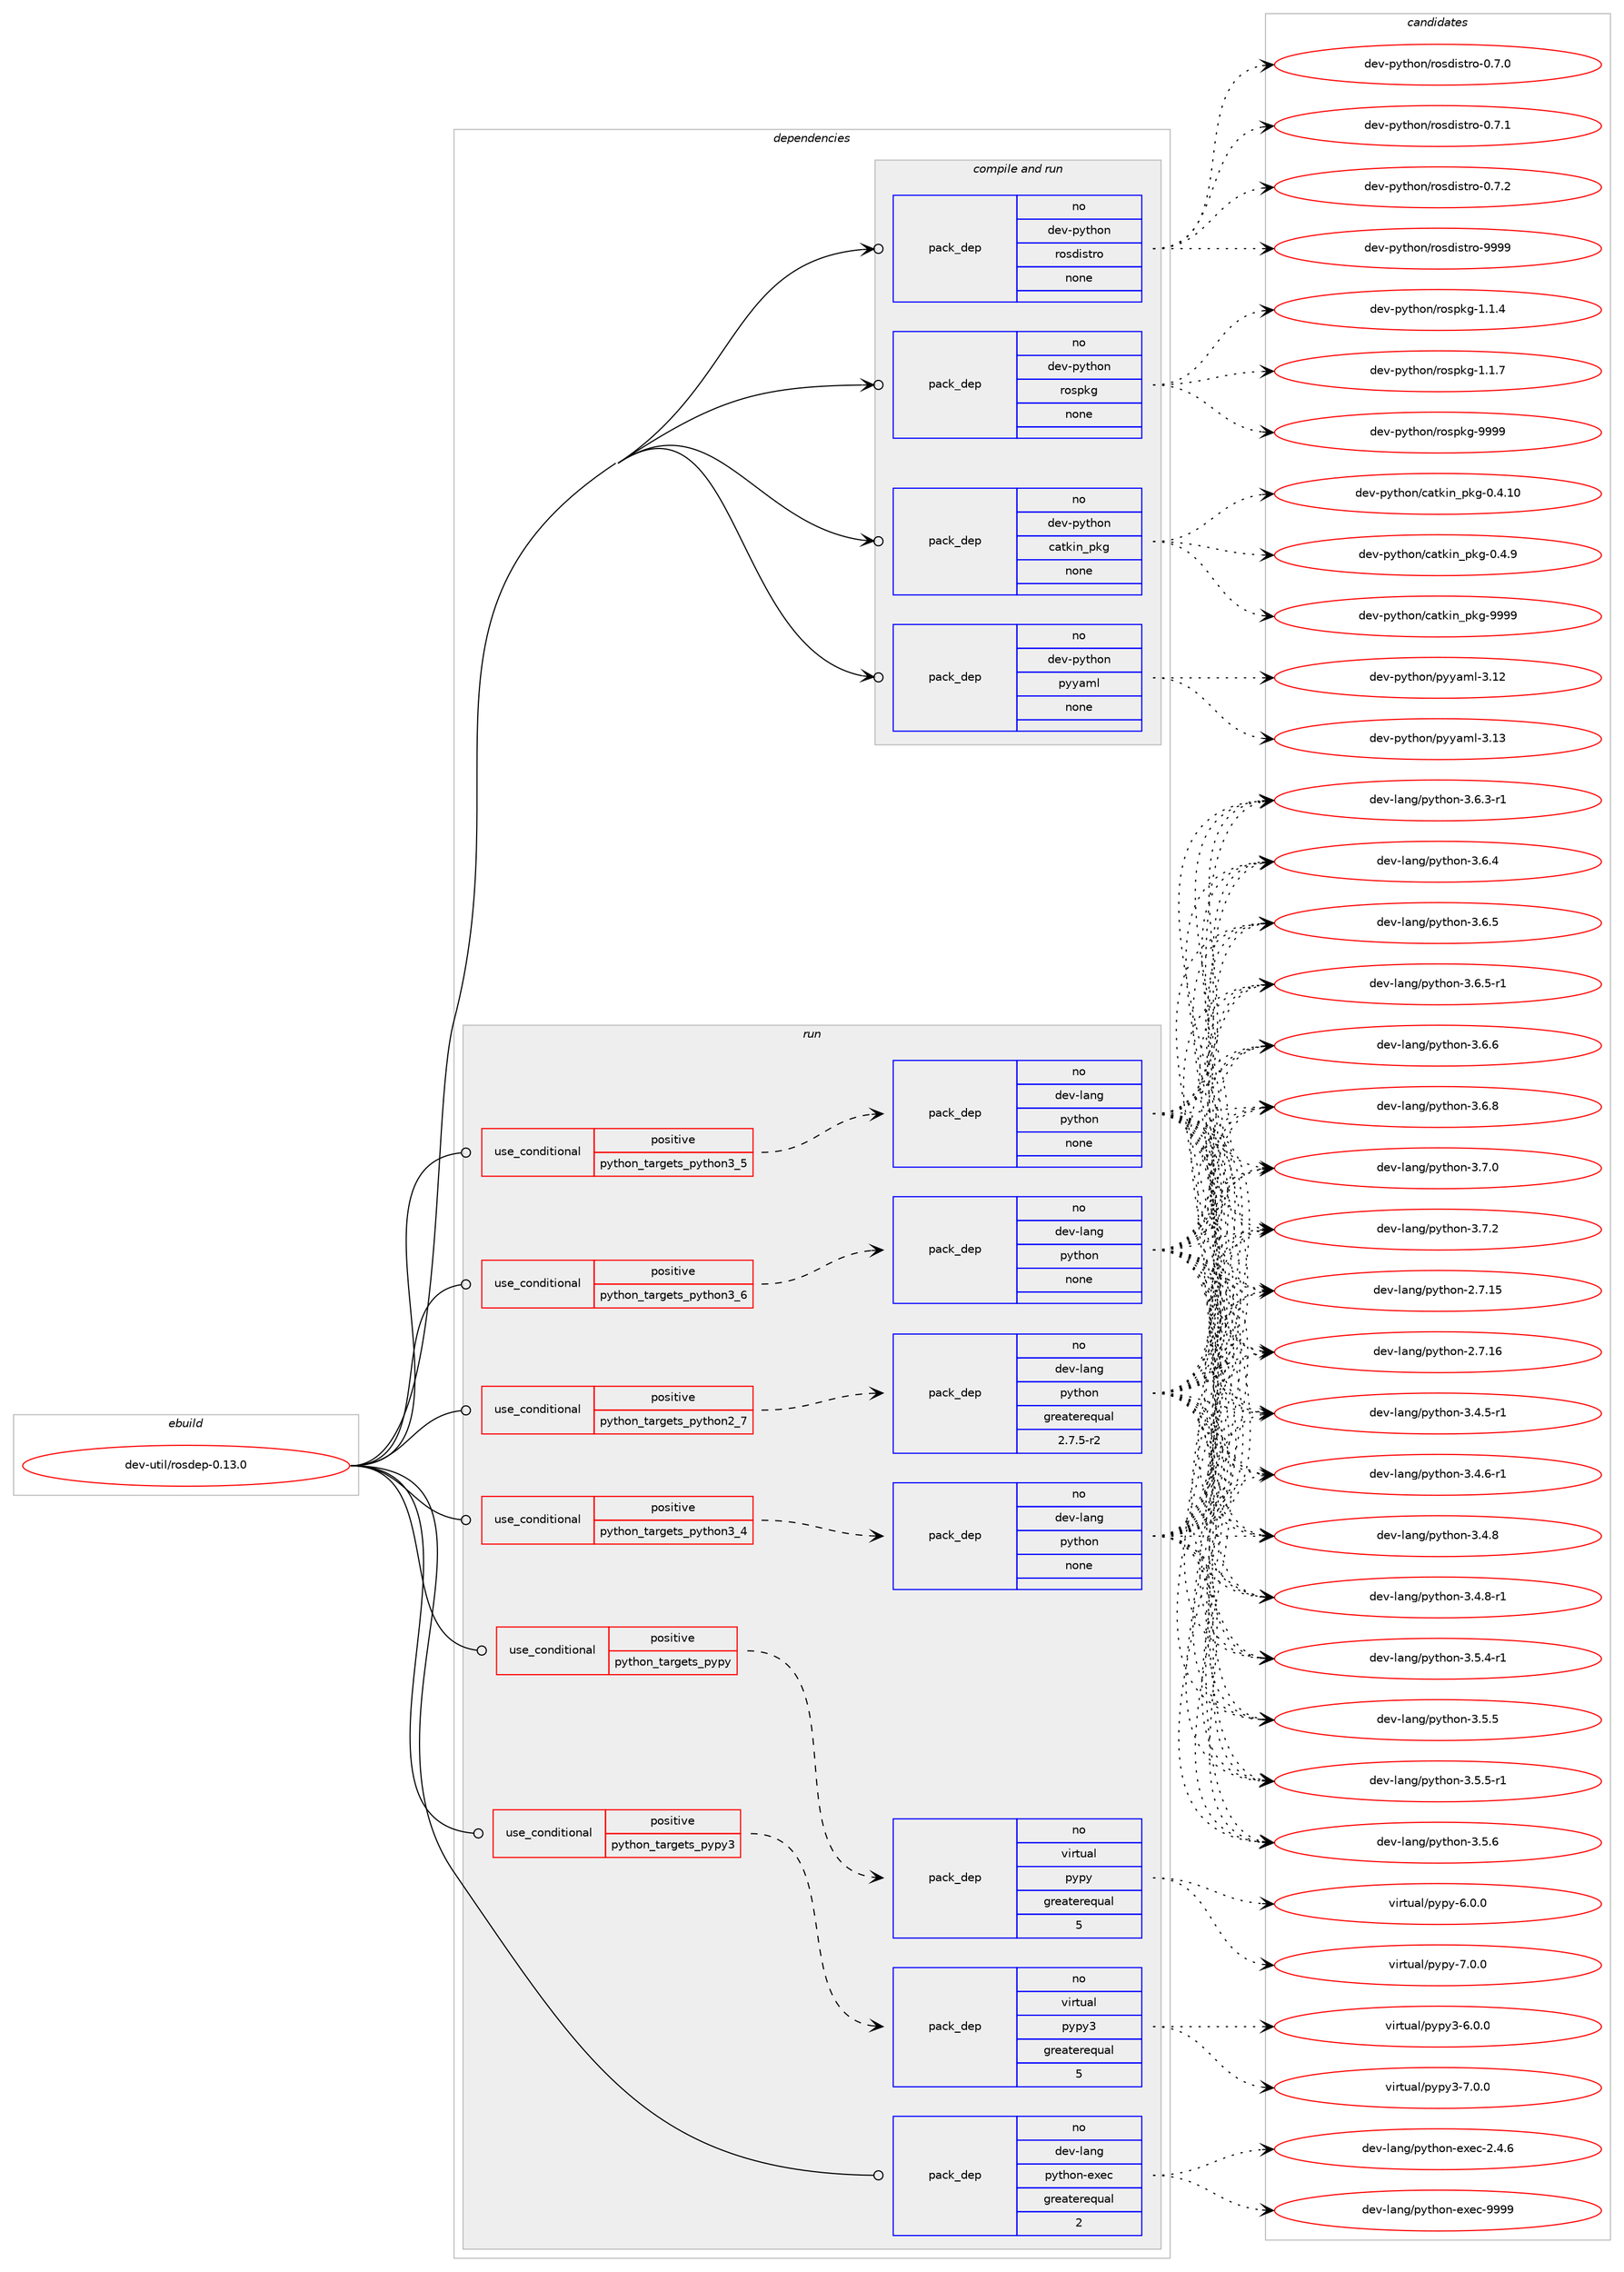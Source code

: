 digraph prolog {

# *************
# Graph options
# *************

newrank=true;
concentrate=true;
compound=true;
graph [rankdir=LR,fontname=Helvetica,fontsize=10,ranksep=1.5];#, ranksep=2.5, nodesep=0.2];
edge  [arrowhead=vee];
node  [fontname=Helvetica,fontsize=10];

# **********
# The ebuild
# **********

subgraph cluster_leftcol {
color=gray;
rank=same;
label=<<i>ebuild</i>>;
id [label="dev-util/rosdep-0.13.0", color=red, width=4, href="../dev-util/rosdep-0.13.0.svg"];
}

# ****************
# The dependencies
# ****************

subgraph cluster_midcol {
color=gray;
label=<<i>dependencies</i>>;
subgraph cluster_compile {
fillcolor="#eeeeee";
style=filled;
label=<<i>compile</i>>;
}
subgraph cluster_compileandrun {
fillcolor="#eeeeee";
style=filled;
label=<<i>compile and run</i>>;
subgraph pack1100012 {
dependency1548683 [label=<<TABLE BORDER="0" CELLBORDER="1" CELLSPACING="0" CELLPADDING="4" WIDTH="220"><TR><TD ROWSPAN="6" CELLPADDING="30">pack_dep</TD></TR><TR><TD WIDTH="110">no</TD></TR><TR><TD>dev-python</TD></TR><TR><TD>catkin_pkg</TD></TR><TR><TD>none</TD></TR><TR><TD></TD></TR></TABLE>>, shape=none, color=blue];
}
id:e -> dependency1548683:w [weight=20,style="solid",arrowhead="odotvee"];
subgraph pack1100013 {
dependency1548684 [label=<<TABLE BORDER="0" CELLBORDER="1" CELLSPACING="0" CELLPADDING="4" WIDTH="220"><TR><TD ROWSPAN="6" CELLPADDING="30">pack_dep</TD></TR><TR><TD WIDTH="110">no</TD></TR><TR><TD>dev-python</TD></TR><TR><TD>pyyaml</TD></TR><TR><TD>none</TD></TR><TR><TD></TD></TR></TABLE>>, shape=none, color=blue];
}
id:e -> dependency1548684:w [weight=20,style="solid",arrowhead="odotvee"];
subgraph pack1100014 {
dependency1548685 [label=<<TABLE BORDER="0" CELLBORDER="1" CELLSPACING="0" CELLPADDING="4" WIDTH="220"><TR><TD ROWSPAN="6" CELLPADDING="30">pack_dep</TD></TR><TR><TD WIDTH="110">no</TD></TR><TR><TD>dev-python</TD></TR><TR><TD>rosdistro</TD></TR><TR><TD>none</TD></TR><TR><TD></TD></TR></TABLE>>, shape=none, color=blue];
}
id:e -> dependency1548685:w [weight=20,style="solid",arrowhead="odotvee"];
subgraph pack1100015 {
dependency1548686 [label=<<TABLE BORDER="0" CELLBORDER="1" CELLSPACING="0" CELLPADDING="4" WIDTH="220"><TR><TD ROWSPAN="6" CELLPADDING="30">pack_dep</TD></TR><TR><TD WIDTH="110">no</TD></TR><TR><TD>dev-python</TD></TR><TR><TD>rospkg</TD></TR><TR><TD>none</TD></TR><TR><TD></TD></TR></TABLE>>, shape=none, color=blue];
}
id:e -> dependency1548686:w [weight=20,style="solid",arrowhead="odotvee"];
}
subgraph cluster_run {
fillcolor="#eeeeee";
style=filled;
label=<<i>run</i>>;
subgraph cond424964 {
dependency1548687 [label=<<TABLE BORDER="0" CELLBORDER="1" CELLSPACING="0" CELLPADDING="4"><TR><TD ROWSPAN="3" CELLPADDING="10">use_conditional</TD></TR><TR><TD>positive</TD></TR><TR><TD>python_targets_pypy</TD></TR></TABLE>>, shape=none, color=red];
subgraph pack1100016 {
dependency1548688 [label=<<TABLE BORDER="0" CELLBORDER="1" CELLSPACING="0" CELLPADDING="4" WIDTH="220"><TR><TD ROWSPAN="6" CELLPADDING="30">pack_dep</TD></TR><TR><TD WIDTH="110">no</TD></TR><TR><TD>virtual</TD></TR><TR><TD>pypy</TD></TR><TR><TD>greaterequal</TD></TR><TR><TD>5</TD></TR></TABLE>>, shape=none, color=blue];
}
dependency1548687:e -> dependency1548688:w [weight=20,style="dashed",arrowhead="vee"];
}
id:e -> dependency1548687:w [weight=20,style="solid",arrowhead="odot"];
subgraph cond424965 {
dependency1548689 [label=<<TABLE BORDER="0" CELLBORDER="1" CELLSPACING="0" CELLPADDING="4"><TR><TD ROWSPAN="3" CELLPADDING="10">use_conditional</TD></TR><TR><TD>positive</TD></TR><TR><TD>python_targets_pypy3</TD></TR></TABLE>>, shape=none, color=red];
subgraph pack1100017 {
dependency1548690 [label=<<TABLE BORDER="0" CELLBORDER="1" CELLSPACING="0" CELLPADDING="4" WIDTH="220"><TR><TD ROWSPAN="6" CELLPADDING="30">pack_dep</TD></TR><TR><TD WIDTH="110">no</TD></TR><TR><TD>virtual</TD></TR><TR><TD>pypy3</TD></TR><TR><TD>greaterequal</TD></TR><TR><TD>5</TD></TR></TABLE>>, shape=none, color=blue];
}
dependency1548689:e -> dependency1548690:w [weight=20,style="dashed",arrowhead="vee"];
}
id:e -> dependency1548689:w [weight=20,style="solid",arrowhead="odot"];
subgraph cond424966 {
dependency1548691 [label=<<TABLE BORDER="0" CELLBORDER="1" CELLSPACING="0" CELLPADDING="4"><TR><TD ROWSPAN="3" CELLPADDING="10">use_conditional</TD></TR><TR><TD>positive</TD></TR><TR><TD>python_targets_python2_7</TD></TR></TABLE>>, shape=none, color=red];
subgraph pack1100018 {
dependency1548692 [label=<<TABLE BORDER="0" CELLBORDER="1" CELLSPACING="0" CELLPADDING="4" WIDTH="220"><TR><TD ROWSPAN="6" CELLPADDING="30">pack_dep</TD></TR><TR><TD WIDTH="110">no</TD></TR><TR><TD>dev-lang</TD></TR><TR><TD>python</TD></TR><TR><TD>greaterequal</TD></TR><TR><TD>2.7.5-r2</TD></TR></TABLE>>, shape=none, color=blue];
}
dependency1548691:e -> dependency1548692:w [weight=20,style="dashed",arrowhead="vee"];
}
id:e -> dependency1548691:w [weight=20,style="solid",arrowhead="odot"];
subgraph cond424967 {
dependency1548693 [label=<<TABLE BORDER="0" CELLBORDER="1" CELLSPACING="0" CELLPADDING="4"><TR><TD ROWSPAN="3" CELLPADDING="10">use_conditional</TD></TR><TR><TD>positive</TD></TR><TR><TD>python_targets_python3_4</TD></TR></TABLE>>, shape=none, color=red];
subgraph pack1100019 {
dependency1548694 [label=<<TABLE BORDER="0" CELLBORDER="1" CELLSPACING="0" CELLPADDING="4" WIDTH="220"><TR><TD ROWSPAN="6" CELLPADDING="30">pack_dep</TD></TR><TR><TD WIDTH="110">no</TD></TR><TR><TD>dev-lang</TD></TR><TR><TD>python</TD></TR><TR><TD>none</TD></TR><TR><TD></TD></TR></TABLE>>, shape=none, color=blue];
}
dependency1548693:e -> dependency1548694:w [weight=20,style="dashed",arrowhead="vee"];
}
id:e -> dependency1548693:w [weight=20,style="solid",arrowhead="odot"];
subgraph cond424968 {
dependency1548695 [label=<<TABLE BORDER="0" CELLBORDER="1" CELLSPACING="0" CELLPADDING="4"><TR><TD ROWSPAN="3" CELLPADDING="10">use_conditional</TD></TR><TR><TD>positive</TD></TR><TR><TD>python_targets_python3_5</TD></TR></TABLE>>, shape=none, color=red];
subgraph pack1100020 {
dependency1548696 [label=<<TABLE BORDER="0" CELLBORDER="1" CELLSPACING="0" CELLPADDING="4" WIDTH="220"><TR><TD ROWSPAN="6" CELLPADDING="30">pack_dep</TD></TR><TR><TD WIDTH="110">no</TD></TR><TR><TD>dev-lang</TD></TR><TR><TD>python</TD></TR><TR><TD>none</TD></TR><TR><TD></TD></TR></TABLE>>, shape=none, color=blue];
}
dependency1548695:e -> dependency1548696:w [weight=20,style="dashed",arrowhead="vee"];
}
id:e -> dependency1548695:w [weight=20,style="solid",arrowhead="odot"];
subgraph cond424969 {
dependency1548697 [label=<<TABLE BORDER="0" CELLBORDER="1" CELLSPACING="0" CELLPADDING="4"><TR><TD ROWSPAN="3" CELLPADDING="10">use_conditional</TD></TR><TR><TD>positive</TD></TR><TR><TD>python_targets_python3_6</TD></TR></TABLE>>, shape=none, color=red];
subgraph pack1100021 {
dependency1548698 [label=<<TABLE BORDER="0" CELLBORDER="1" CELLSPACING="0" CELLPADDING="4" WIDTH="220"><TR><TD ROWSPAN="6" CELLPADDING="30">pack_dep</TD></TR><TR><TD WIDTH="110">no</TD></TR><TR><TD>dev-lang</TD></TR><TR><TD>python</TD></TR><TR><TD>none</TD></TR><TR><TD></TD></TR></TABLE>>, shape=none, color=blue];
}
dependency1548697:e -> dependency1548698:w [weight=20,style="dashed",arrowhead="vee"];
}
id:e -> dependency1548697:w [weight=20,style="solid",arrowhead="odot"];
subgraph pack1100022 {
dependency1548699 [label=<<TABLE BORDER="0" CELLBORDER="1" CELLSPACING="0" CELLPADDING="4" WIDTH="220"><TR><TD ROWSPAN="6" CELLPADDING="30">pack_dep</TD></TR><TR><TD WIDTH="110">no</TD></TR><TR><TD>dev-lang</TD></TR><TR><TD>python-exec</TD></TR><TR><TD>greaterequal</TD></TR><TR><TD>2</TD></TR></TABLE>>, shape=none, color=blue];
}
id:e -> dependency1548699:w [weight=20,style="solid",arrowhead="odot"];
}
}

# **************
# The candidates
# **************

subgraph cluster_choices {
rank=same;
color=gray;
label=<<i>candidates</i>>;

subgraph choice1100012 {
color=black;
nodesep=1;
choice100101118451121211161041111104799971161071051109511210710345484652464948 [label="dev-python/catkin_pkg-0.4.10", color=red, width=4,href="../dev-python/catkin_pkg-0.4.10.svg"];
choice1001011184511212111610411111047999711610710511095112107103454846524657 [label="dev-python/catkin_pkg-0.4.9", color=red, width=4,href="../dev-python/catkin_pkg-0.4.9.svg"];
choice10010111845112121116104111110479997116107105110951121071034557575757 [label="dev-python/catkin_pkg-9999", color=red, width=4,href="../dev-python/catkin_pkg-9999.svg"];
dependency1548683:e -> choice100101118451121211161041111104799971161071051109511210710345484652464948:w [style=dotted,weight="100"];
dependency1548683:e -> choice1001011184511212111610411111047999711610710511095112107103454846524657:w [style=dotted,weight="100"];
dependency1548683:e -> choice10010111845112121116104111110479997116107105110951121071034557575757:w [style=dotted,weight="100"];
}
subgraph choice1100013 {
color=black;
nodesep=1;
choice1001011184511212111610411111047112121121971091084551464950 [label="dev-python/pyyaml-3.12", color=red, width=4,href="../dev-python/pyyaml-3.12.svg"];
choice1001011184511212111610411111047112121121971091084551464951 [label="dev-python/pyyaml-3.13", color=red, width=4,href="../dev-python/pyyaml-3.13.svg"];
dependency1548684:e -> choice1001011184511212111610411111047112121121971091084551464950:w [style=dotted,weight="100"];
dependency1548684:e -> choice1001011184511212111610411111047112121121971091084551464951:w [style=dotted,weight="100"];
}
subgraph choice1100014 {
color=black;
nodesep=1;
choice1001011184511212111610411111047114111115100105115116114111454846554648 [label="dev-python/rosdistro-0.7.0", color=red, width=4,href="../dev-python/rosdistro-0.7.0.svg"];
choice1001011184511212111610411111047114111115100105115116114111454846554649 [label="dev-python/rosdistro-0.7.1", color=red, width=4,href="../dev-python/rosdistro-0.7.1.svg"];
choice1001011184511212111610411111047114111115100105115116114111454846554650 [label="dev-python/rosdistro-0.7.2", color=red, width=4,href="../dev-python/rosdistro-0.7.2.svg"];
choice10010111845112121116104111110471141111151001051151161141114557575757 [label="dev-python/rosdistro-9999", color=red, width=4,href="../dev-python/rosdistro-9999.svg"];
dependency1548685:e -> choice1001011184511212111610411111047114111115100105115116114111454846554648:w [style=dotted,weight="100"];
dependency1548685:e -> choice1001011184511212111610411111047114111115100105115116114111454846554649:w [style=dotted,weight="100"];
dependency1548685:e -> choice1001011184511212111610411111047114111115100105115116114111454846554650:w [style=dotted,weight="100"];
dependency1548685:e -> choice10010111845112121116104111110471141111151001051151161141114557575757:w [style=dotted,weight="100"];
}
subgraph choice1100015 {
color=black;
nodesep=1;
choice1001011184511212111610411111047114111115112107103454946494652 [label="dev-python/rospkg-1.1.4", color=red, width=4,href="../dev-python/rospkg-1.1.4.svg"];
choice1001011184511212111610411111047114111115112107103454946494655 [label="dev-python/rospkg-1.1.7", color=red, width=4,href="../dev-python/rospkg-1.1.7.svg"];
choice10010111845112121116104111110471141111151121071034557575757 [label="dev-python/rospkg-9999", color=red, width=4,href="../dev-python/rospkg-9999.svg"];
dependency1548686:e -> choice1001011184511212111610411111047114111115112107103454946494652:w [style=dotted,weight="100"];
dependency1548686:e -> choice1001011184511212111610411111047114111115112107103454946494655:w [style=dotted,weight="100"];
dependency1548686:e -> choice10010111845112121116104111110471141111151121071034557575757:w [style=dotted,weight="100"];
}
subgraph choice1100016 {
color=black;
nodesep=1;
choice1181051141161179710847112121112121455446484648 [label="virtual/pypy-6.0.0", color=red, width=4,href="../virtual/pypy-6.0.0.svg"];
choice1181051141161179710847112121112121455546484648 [label="virtual/pypy-7.0.0", color=red, width=4,href="../virtual/pypy-7.0.0.svg"];
dependency1548688:e -> choice1181051141161179710847112121112121455446484648:w [style=dotted,weight="100"];
dependency1548688:e -> choice1181051141161179710847112121112121455546484648:w [style=dotted,weight="100"];
}
subgraph choice1100017 {
color=black;
nodesep=1;
choice118105114116117971084711212111212151455446484648 [label="virtual/pypy3-6.0.0", color=red, width=4,href="../virtual/pypy3-6.0.0.svg"];
choice118105114116117971084711212111212151455546484648 [label="virtual/pypy3-7.0.0", color=red, width=4,href="../virtual/pypy3-7.0.0.svg"];
dependency1548690:e -> choice118105114116117971084711212111212151455446484648:w [style=dotted,weight="100"];
dependency1548690:e -> choice118105114116117971084711212111212151455546484648:w [style=dotted,weight="100"];
}
subgraph choice1100018 {
color=black;
nodesep=1;
choice10010111845108971101034711212111610411111045504655464953 [label="dev-lang/python-2.7.15", color=red, width=4,href="../dev-lang/python-2.7.15.svg"];
choice10010111845108971101034711212111610411111045504655464954 [label="dev-lang/python-2.7.16", color=red, width=4,href="../dev-lang/python-2.7.16.svg"];
choice1001011184510897110103471121211161041111104551465246534511449 [label="dev-lang/python-3.4.5-r1", color=red, width=4,href="../dev-lang/python-3.4.5-r1.svg"];
choice1001011184510897110103471121211161041111104551465246544511449 [label="dev-lang/python-3.4.6-r1", color=red, width=4,href="../dev-lang/python-3.4.6-r1.svg"];
choice100101118451089711010347112121116104111110455146524656 [label="dev-lang/python-3.4.8", color=red, width=4,href="../dev-lang/python-3.4.8.svg"];
choice1001011184510897110103471121211161041111104551465246564511449 [label="dev-lang/python-3.4.8-r1", color=red, width=4,href="../dev-lang/python-3.4.8-r1.svg"];
choice1001011184510897110103471121211161041111104551465346524511449 [label="dev-lang/python-3.5.4-r1", color=red, width=4,href="../dev-lang/python-3.5.4-r1.svg"];
choice100101118451089711010347112121116104111110455146534653 [label="dev-lang/python-3.5.5", color=red, width=4,href="../dev-lang/python-3.5.5.svg"];
choice1001011184510897110103471121211161041111104551465346534511449 [label="dev-lang/python-3.5.5-r1", color=red, width=4,href="../dev-lang/python-3.5.5-r1.svg"];
choice100101118451089711010347112121116104111110455146534654 [label="dev-lang/python-3.5.6", color=red, width=4,href="../dev-lang/python-3.5.6.svg"];
choice1001011184510897110103471121211161041111104551465446514511449 [label="dev-lang/python-3.6.3-r1", color=red, width=4,href="../dev-lang/python-3.6.3-r1.svg"];
choice100101118451089711010347112121116104111110455146544652 [label="dev-lang/python-3.6.4", color=red, width=4,href="../dev-lang/python-3.6.4.svg"];
choice100101118451089711010347112121116104111110455146544653 [label="dev-lang/python-3.6.5", color=red, width=4,href="../dev-lang/python-3.6.5.svg"];
choice1001011184510897110103471121211161041111104551465446534511449 [label="dev-lang/python-3.6.5-r1", color=red, width=4,href="../dev-lang/python-3.6.5-r1.svg"];
choice100101118451089711010347112121116104111110455146544654 [label="dev-lang/python-3.6.6", color=red, width=4,href="../dev-lang/python-3.6.6.svg"];
choice100101118451089711010347112121116104111110455146544656 [label="dev-lang/python-3.6.8", color=red, width=4,href="../dev-lang/python-3.6.8.svg"];
choice100101118451089711010347112121116104111110455146554648 [label="dev-lang/python-3.7.0", color=red, width=4,href="../dev-lang/python-3.7.0.svg"];
choice100101118451089711010347112121116104111110455146554650 [label="dev-lang/python-3.7.2", color=red, width=4,href="../dev-lang/python-3.7.2.svg"];
dependency1548692:e -> choice10010111845108971101034711212111610411111045504655464953:w [style=dotted,weight="100"];
dependency1548692:e -> choice10010111845108971101034711212111610411111045504655464954:w [style=dotted,weight="100"];
dependency1548692:e -> choice1001011184510897110103471121211161041111104551465246534511449:w [style=dotted,weight="100"];
dependency1548692:e -> choice1001011184510897110103471121211161041111104551465246544511449:w [style=dotted,weight="100"];
dependency1548692:e -> choice100101118451089711010347112121116104111110455146524656:w [style=dotted,weight="100"];
dependency1548692:e -> choice1001011184510897110103471121211161041111104551465246564511449:w [style=dotted,weight="100"];
dependency1548692:e -> choice1001011184510897110103471121211161041111104551465346524511449:w [style=dotted,weight="100"];
dependency1548692:e -> choice100101118451089711010347112121116104111110455146534653:w [style=dotted,weight="100"];
dependency1548692:e -> choice1001011184510897110103471121211161041111104551465346534511449:w [style=dotted,weight="100"];
dependency1548692:e -> choice100101118451089711010347112121116104111110455146534654:w [style=dotted,weight="100"];
dependency1548692:e -> choice1001011184510897110103471121211161041111104551465446514511449:w [style=dotted,weight="100"];
dependency1548692:e -> choice100101118451089711010347112121116104111110455146544652:w [style=dotted,weight="100"];
dependency1548692:e -> choice100101118451089711010347112121116104111110455146544653:w [style=dotted,weight="100"];
dependency1548692:e -> choice1001011184510897110103471121211161041111104551465446534511449:w [style=dotted,weight="100"];
dependency1548692:e -> choice100101118451089711010347112121116104111110455146544654:w [style=dotted,weight="100"];
dependency1548692:e -> choice100101118451089711010347112121116104111110455146544656:w [style=dotted,weight="100"];
dependency1548692:e -> choice100101118451089711010347112121116104111110455146554648:w [style=dotted,weight="100"];
dependency1548692:e -> choice100101118451089711010347112121116104111110455146554650:w [style=dotted,weight="100"];
}
subgraph choice1100019 {
color=black;
nodesep=1;
choice10010111845108971101034711212111610411111045504655464953 [label="dev-lang/python-2.7.15", color=red, width=4,href="../dev-lang/python-2.7.15.svg"];
choice10010111845108971101034711212111610411111045504655464954 [label="dev-lang/python-2.7.16", color=red, width=4,href="../dev-lang/python-2.7.16.svg"];
choice1001011184510897110103471121211161041111104551465246534511449 [label="dev-lang/python-3.4.5-r1", color=red, width=4,href="../dev-lang/python-3.4.5-r1.svg"];
choice1001011184510897110103471121211161041111104551465246544511449 [label="dev-lang/python-3.4.6-r1", color=red, width=4,href="../dev-lang/python-3.4.6-r1.svg"];
choice100101118451089711010347112121116104111110455146524656 [label="dev-lang/python-3.4.8", color=red, width=4,href="../dev-lang/python-3.4.8.svg"];
choice1001011184510897110103471121211161041111104551465246564511449 [label="dev-lang/python-3.4.8-r1", color=red, width=4,href="../dev-lang/python-3.4.8-r1.svg"];
choice1001011184510897110103471121211161041111104551465346524511449 [label="dev-lang/python-3.5.4-r1", color=red, width=4,href="../dev-lang/python-3.5.4-r1.svg"];
choice100101118451089711010347112121116104111110455146534653 [label="dev-lang/python-3.5.5", color=red, width=4,href="../dev-lang/python-3.5.5.svg"];
choice1001011184510897110103471121211161041111104551465346534511449 [label="dev-lang/python-3.5.5-r1", color=red, width=4,href="../dev-lang/python-3.5.5-r1.svg"];
choice100101118451089711010347112121116104111110455146534654 [label="dev-lang/python-3.5.6", color=red, width=4,href="../dev-lang/python-3.5.6.svg"];
choice1001011184510897110103471121211161041111104551465446514511449 [label="dev-lang/python-3.6.3-r1", color=red, width=4,href="../dev-lang/python-3.6.3-r1.svg"];
choice100101118451089711010347112121116104111110455146544652 [label="dev-lang/python-3.6.4", color=red, width=4,href="../dev-lang/python-3.6.4.svg"];
choice100101118451089711010347112121116104111110455146544653 [label="dev-lang/python-3.6.5", color=red, width=4,href="../dev-lang/python-3.6.5.svg"];
choice1001011184510897110103471121211161041111104551465446534511449 [label="dev-lang/python-3.6.5-r1", color=red, width=4,href="../dev-lang/python-3.6.5-r1.svg"];
choice100101118451089711010347112121116104111110455146544654 [label="dev-lang/python-3.6.6", color=red, width=4,href="../dev-lang/python-3.6.6.svg"];
choice100101118451089711010347112121116104111110455146544656 [label="dev-lang/python-3.6.8", color=red, width=4,href="../dev-lang/python-3.6.8.svg"];
choice100101118451089711010347112121116104111110455146554648 [label="dev-lang/python-3.7.0", color=red, width=4,href="../dev-lang/python-3.7.0.svg"];
choice100101118451089711010347112121116104111110455146554650 [label="dev-lang/python-3.7.2", color=red, width=4,href="../dev-lang/python-3.7.2.svg"];
dependency1548694:e -> choice10010111845108971101034711212111610411111045504655464953:w [style=dotted,weight="100"];
dependency1548694:e -> choice10010111845108971101034711212111610411111045504655464954:w [style=dotted,weight="100"];
dependency1548694:e -> choice1001011184510897110103471121211161041111104551465246534511449:w [style=dotted,weight="100"];
dependency1548694:e -> choice1001011184510897110103471121211161041111104551465246544511449:w [style=dotted,weight="100"];
dependency1548694:e -> choice100101118451089711010347112121116104111110455146524656:w [style=dotted,weight="100"];
dependency1548694:e -> choice1001011184510897110103471121211161041111104551465246564511449:w [style=dotted,weight="100"];
dependency1548694:e -> choice1001011184510897110103471121211161041111104551465346524511449:w [style=dotted,weight="100"];
dependency1548694:e -> choice100101118451089711010347112121116104111110455146534653:w [style=dotted,weight="100"];
dependency1548694:e -> choice1001011184510897110103471121211161041111104551465346534511449:w [style=dotted,weight="100"];
dependency1548694:e -> choice100101118451089711010347112121116104111110455146534654:w [style=dotted,weight="100"];
dependency1548694:e -> choice1001011184510897110103471121211161041111104551465446514511449:w [style=dotted,weight="100"];
dependency1548694:e -> choice100101118451089711010347112121116104111110455146544652:w [style=dotted,weight="100"];
dependency1548694:e -> choice100101118451089711010347112121116104111110455146544653:w [style=dotted,weight="100"];
dependency1548694:e -> choice1001011184510897110103471121211161041111104551465446534511449:w [style=dotted,weight="100"];
dependency1548694:e -> choice100101118451089711010347112121116104111110455146544654:w [style=dotted,weight="100"];
dependency1548694:e -> choice100101118451089711010347112121116104111110455146544656:w [style=dotted,weight="100"];
dependency1548694:e -> choice100101118451089711010347112121116104111110455146554648:w [style=dotted,weight="100"];
dependency1548694:e -> choice100101118451089711010347112121116104111110455146554650:w [style=dotted,weight="100"];
}
subgraph choice1100020 {
color=black;
nodesep=1;
choice10010111845108971101034711212111610411111045504655464953 [label="dev-lang/python-2.7.15", color=red, width=4,href="../dev-lang/python-2.7.15.svg"];
choice10010111845108971101034711212111610411111045504655464954 [label="dev-lang/python-2.7.16", color=red, width=4,href="../dev-lang/python-2.7.16.svg"];
choice1001011184510897110103471121211161041111104551465246534511449 [label="dev-lang/python-3.4.5-r1", color=red, width=4,href="../dev-lang/python-3.4.5-r1.svg"];
choice1001011184510897110103471121211161041111104551465246544511449 [label="dev-lang/python-3.4.6-r1", color=red, width=4,href="../dev-lang/python-3.4.6-r1.svg"];
choice100101118451089711010347112121116104111110455146524656 [label="dev-lang/python-3.4.8", color=red, width=4,href="../dev-lang/python-3.4.8.svg"];
choice1001011184510897110103471121211161041111104551465246564511449 [label="dev-lang/python-3.4.8-r1", color=red, width=4,href="../dev-lang/python-3.4.8-r1.svg"];
choice1001011184510897110103471121211161041111104551465346524511449 [label="dev-lang/python-3.5.4-r1", color=red, width=4,href="../dev-lang/python-3.5.4-r1.svg"];
choice100101118451089711010347112121116104111110455146534653 [label="dev-lang/python-3.5.5", color=red, width=4,href="../dev-lang/python-3.5.5.svg"];
choice1001011184510897110103471121211161041111104551465346534511449 [label="dev-lang/python-3.5.5-r1", color=red, width=4,href="../dev-lang/python-3.5.5-r1.svg"];
choice100101118451089711010347112121116104111110455146534654 [label="dev-lang/python-3.5.6", color=red, width=4,href="../dev-lang/python-3.5.6.svg"];
choice1001011184510897110103471121211161041111104551465446514511449 [label="dev-lang/python-3.6.3-r1", color=red, width=4,href="../dev-lang/python-3.6.3-r1.svg"];
choice100101118451089711010347112121116104111110455146544652 [label="dev-lang/python-3.6.4", color=red, width=4,href="../dev-lang/python-3.6.4.svg"];
choice100101118451089711010347112121116104111110455146544653 [label="dev-lang/python-3.6.5", color=red, width=4,href="../dev-lang/python-3.6.5.svg"];
choice1001011184510897110103471121211161041111104551465446534511449 [label="dev-lang/python-3.6.5-r1", color=red, width=4,href="../dev-lang/python-3.6.5-r1.svg"];
choice100101118451089711010347112121116104111110455146544654 [label="dev-lang/python-3.6.6", color=red, width=4,href="../dev-lang/python-3.6.6.svg"];
choice100101118451089711010347112121116104111110455146544656 [label="dev-lang/python-3.6.8", color=red, width=4,href="../dev-lang/python-3.6.8.svg"];
choice100101118451089711010347112121116104111110455146554648 [label="dev-lang/python-3.7.0", color=red, width=4,href="../dev-lang/python-3.7.0.svg"];
choice100101118451089711010347112121116104111110455146554650 [label="dev-lang/python-3.7.2", color=red, width=4,href="../dev-lang/python-3.7.2.svg"];
dependency1548696:e -> choice10010111845108971101034711212111610411111045504655464953:w [style=dotted,weight="100"];
dependency1548696:e -> choice10010111845108971101034711212111610411111045504655464954:w [style=dotted,weight="100"];
dependency1548696:e -> choice1001011184510897110103471121211161041111104551465246534511449:w [style=dotted,weight="100"];
dependency1548696:e -> choice1001011184510897110103471121211161041111104551465246544511449:w [style=dotted,weight="100"];
dependency1548696:e -> choice100101118451089711010347112121116104111110455146524656:w [style=dotted,weight="100"];
dependency1548696:e -> choice1001011184510897110103471121211161041111104551465246564511449:w [style=dotted,weight="100"];
dependency1548696:e -> choice1001011184510897110103471121211161041111104551465346524511449:w [style=dotted,weight="100"];
dependency1548696:e -> choice100101118451089711010347112121116104111110455146534653:w [style=dotted,weight="100"];
dependency1548696:e -> choice1001011184510897110103471121211161041111104551465346534511449:w [style=dotted,weight="100"];
dependency1548696:e -> choice100101118451089711010347112121116104111110455146534654:w [style=dotted,weight="100"];
dependency1548696:e -> choice1001011184510897110103471121211161041111104551465446514511449:w [style=dotted,weight="100"];
dependency1548696:e -> choice100101118451089711010347112121116104111110455146544652:w [style=dotted,weight="100"];
dependency1548696:e -> choice100101118451089711010347112121116104111110455146544653:w [style=dotted,weight="100"];
dependency1548696:e -> choice1001011184510897110103471121211161041111104551465446534511449:w [style=dotted,weight="100"];
dependency1548696:e -> choice100101118451089711010347112121116104111110455146544654:w [style=dotted,weight="100"];
dependency1548696:e -> choice100101118451089711010347112121116104111110455146544656:w [style=dotted,weight="100"];
dependency1548696:e -> choice100101118451089711010347112121116104111110455146554648:w [style=dotted,weight="100"];
dependency1548696:e -> choice100101118451089711010347112121116104111110455146554650:w [style=dotted,weight="100"];
}
subgraph choice1100021 {
color=black;
nodesep=1;
choice10010111845108971101034711212111610411111045504655464953 [label="dev-lang/python-2.7.15", color=red, width=4,href="../dev-lang/python-2.7.15.svg"];
choice10010111845108971101034711212111610411111045504655464954 [label="dev-lang/python-2.7.16", color=red, width=4,href="../dev-lang/python-2.7.16.svg"];
choice1001011184510897110103471121211161041111104551465246534511449 [label="dev-lang/python-3.4.5-r1", color=red, width=4,href="../dev-lang/python-3.4.5-r1.svg"];
choice1001011184510897110103471121211161041111104551465246544511449 [label="dev-lang/python-3.4.6-r1", color=red, width=4,href="../dev-lang/python-3.4.6-r1.svg"];
choice100101118451089711010347112121116104111110455146524656 [label="dev-lang/python-3.4.8", color=red, width=4,href="../dev-lang/python-3.4.8.svg"];
choice1001011184510897110103471121211161041111104551465246564511449 [label="dev-lang/python-3.4.8-r1", color=red, width=4,href="../dev-lang/python-3.4.8-r1.svg"];
choice1001011184510897110103471121211161041111104551465346524511449 [label="dev-lang/python-3.5.4-r1", color=red, width=4,href="../dev-lang/python-3.5.4-r1.svg"];
choice100101118451089711010347112121116104111110455146534653 [label="dev-lang/python-3.5.5", color=red, width=4,href="../dev-lang/python-3.5.5.svg"];
choice1001011184510897110103471121211161041111104551465346534511449 [label="dev-lang/python-3.5.5-r1", color=red, width=4,href="../dev-lang/python-3.5.5-r1.svg"];
choice100101118451089711010347112121116104111110455146534654 [label="dev-lang/python-3.5.6", color=red, width=4,href="../dev-lang/python-3.5.6.svg"];
choice1001011184510897110103471121211161041111104551465446514511449 [label="dev-lang/python-3.6.3-r1", color=red, width=4,href="../dev-lang/python-3.6.3-r1.svg"];
choice100101118451089711010347112121116104111110455146544652 [label="dev-lang/python-3.6.4", color=red, width=4,href="../dev-lang/python-3.6.4.svg"];
choice100101118451089711010347112121116104111110455146544653 [label="dev-lang/python-3.6.5", color=red, width=4,href="../dev-lang/python-3.6.5.svg"];
choice1001011184510897110103471121211161041111104551465446534511449 [label="dev-lang/python-3.6.5-r1", color=red, width=4,href="../dev-lang/python-3.6.5-r1.svg"];
choice100101118451089711010347112121116104111110455146544654 [label="dev-lang/python-3.6.6", color=red, width=4,href="../dev-lang/python-3.6.6.svg"];
choice100101118451089711010347112121116104111110455146544656 [label="dev-lang/python-3.6.8", color=red, width=4,href="../dev-lang/python-3.6.8.svg"];
choice100101118451089711010347112121116104111110455146554648 [label="dev-lang/python-3.7.0", color=red, width=4,href="../dev-lang/python-3.7.0.svg"];
choice100101118451089711010347112121116104111110455146554650 [label="dev-lang/python-3.7.2", color=red, width=4,href="../dev-lang/python-3.7.2.svg"];
dependency1548698:e -> choice10010111845108971101034711212111610411111045504655464953:w [style=dotted,weight="100"];
dependency1548698:e -> choice10010111845108971101034711212111610411111045504655464954:w [style=dotted,weight="100"];
dependency1548698:e -> choice1001011184510897110103471121211161041111104551465246534511449:w [style=dotted,weight="100"];
dependency1548698:e -> choice1001011184510897110103471121211161041111104551465246544511449:w [style=dotted,weight="100"];
dependency1548698:e -> choice100101118451089711010347112121116104111110455146524656:w [style=dotted,weight="100"];
dependency1548698:e -> choice1001011184510897110103471121211161041111104551465246564511449:w [style=dotted,weight="100"];
dependency1548698:e -> choice1001011184510897110103471121211161041111104551465346524511449:w [style=dotted,weight="100"];
dependency1548698:e -> choice100101118451089711010347112121116104111110455146534653:w [style=dotted,weight="100"];
dependency1548698:e -> choice1001011184510897110103471121211161041111104551465346534511449:w [style=dotted,weight="100"];
dependency1548698:e -> choice100101118451089711010347112121116104111110455146534654:w [style=dotted,weight="100"];
dependency1548698:e -> choice1001011184510897110103471121211161041111104551465446514511449:w [style=dotted,weight="100"];
dependency1548698:e -> choice100101118451089711010347112121116104111110455146544652:w [style=dotted,weight="100"];
dependency1548698:e -> choice100101118451089711010347112121116104111110455146544653:w [style=dotted,weight="100"];
dependency1548698:e -> choice1001011184510897110103471121211161041111104551465446534511449:w [style=dotted,weight="100"];
dependency1548698:e -> choice100101118451089711010347112121116104111110455146544654:w [style=dotted,weight="100"];
dependency1548698:e -> choice100101118451089711010347112121116104111110455146544656:w [style=dotted,weight="100"];
dependency1548698:e -> choice100101118451089711010347112121116104111110455146554648:w [style=dotted,weight="100"];
dependency1548698:e -> choice100101118451089711010347112121116104111110455146554650:w [style=dotted,weight="100"];
}
subgraph choice1100022 {
color=black;
nodesep=1;
choice1001011184510897110103471121211161041111104510112010199455046524654 [label="dev-lang/python-exec-2.4.6", color=red, width=4,href="../dev-lang/python-exec-2.4.6.svg"];
choice10010111845108971101034711212111610411111045101120101994557575757 [label="dev-lang/python-exec-9999", color=red, width=4,href="../dev-lang/python-exec-9999.svg"];
dependency1548699:e -> choice1001011184510897110103471121211161041111104510112010199455046524654:w [style=dotted,weight="100"];
dependency1548699:e -> choice10010111845108971101034711212111610411111045101120101994557575757:w [style=dotted,weight="100"];
}
}

}
